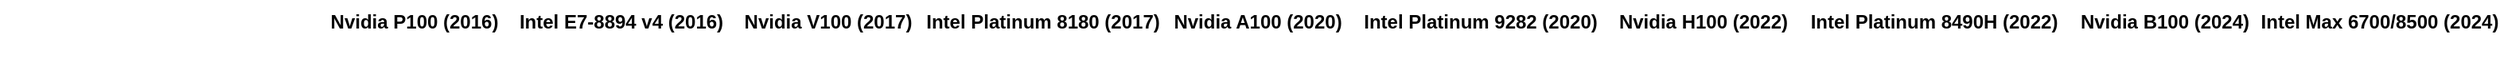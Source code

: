 <mxfile>
  <diagram id="Table1" name="2016-2024 GPU/CPU Table">
    <mxGraphModel dx="1200" dy="800" grid="1" gridSize="10" guides="1" tooltips="1" connect="1" arrows="1" fold="1" page="1" pageScale="1" pageWidth="850" pageHeight="1100" math="0" shadow="0">
      <root>
        <mxCell id="0"/>
        <mxCell id="1" parent="0"/>
        <!-- Column Headers -->
        <mxCell id="h0" value="" style="text;html=1;strokeColor=none;fillColor=none;" vertex="1" parent="1">
          <mxGeometry x="0" y="0" width="200" height="40" as="geometry"/>
        </mxCell>
        <mxCell id="h1" value="Nvidia P100 (2016)" style="text;html=1;fontSize=12;fontStyle=1;strokeColor=none;fillColor=none;align=center;" vertex="1" parent="1">
          <mxGeometry x="200" y="0" width="120" height="40" as="geometry"/>
        </mxCell>
        <mxCell id="h2" value="Intel E7-8894 v4 (2016)" style="text;html=1;fontSize=12;fontStyle=1;strokeColor=none;fillColor=none;align=center;" vertex="1" parent="1">
          <mxGeometry x="320" y="0" width="140" height="40" as="geometry"/>
        </mxCell>
        <mxCell id="h3" value="Nvidia V100 (2017)" style="text;html=1;fontSize=12;fontStyle=1;strokeColor=none;fillColor=none;align=center;" vertex="1" parent="1">
          <mxGeometry x="460" y="0" width="120" height="40" as="geometry"/>
        </mxCell>
        <mxCell id="h4" value="Intel Platinum 8180 (2017)" style="text;html=1;fontSize=12;fontStyle=1;strokeColor=none;fillColor=none;align=center;" vertex="1" parent="1">
          <mxGeometry x="580" y="0" width="150" height="40" as="geometry"/>
        </mxCell>
        <mxCell id="h5" value="Nvidia A100 (2020)" style="text;html=1;fontSize=12;fontStyle=1;strokeColor=none;fillColor=none;align=center;" vertex="1" parent="1">
          <mxGeometry x="730" y="0" width="120" height="40" as="geometry"/>
        </mxCell>
        <mxCell id="h6" value="Intel Platinum 9282 (2020)" style="text;html=1;fontSize=12;fontStyle=1;strokeColor=none;fillColor=none;align=center;" vertex="1" parent="1">
          <mxGeometry x="850" y="0" width="160" height="40" as="geometry"/>
        </mxCell>
        <mxCell id="h7" value="Nvidia H100 (2022)" style="text;html=1;fontSize=12;fontStyle=1;strokeColor=none;fillColor=none;align=center;" vertex="1" parent="1">
          <mxGeometry x="1010" y="0" width="120" height="40" as="geometry"/>
        </mxCell>
        <mxCell id="h8" value="Intel Platinum 8490H (2022)" style="text;html=1;fontSize=12;fontStyle=1;strokeColor=none;fillColor=none;align=center;" vertex="1" parent="1">
          <mxGeometry x="1130" y="0" width="170" height="40" as="geometry"/>
        </mxCell>
        <mxCell id="h9" value="Nvidia B100 (2024)" style="text;html=1;fontSize=12;fontStyle=1;strokeColor=none;fillColor=none;align=center;" vertex="1" parent="1">
          <mxGeometry x="1300" y="0" width="120" height="40" as="geometry"/>
        </mxCell>
        <mxCell id="h10" value="Intel Max 6700/8500 (2024)" style="text;html=1;fontSize=12;fontStyle=1;strokeColor=none;fillColor=none;align=center;" vertex="1" parent="1">
          <mxGeometry x="1420" y="0" width="150" height="40" as="geometry"/>
        </mxCell>
        <!-- Row Names -->
        <mxCell id="r1" value="<b>Cores</b>" style="text;html=1;fontSize=12;fontStyle=1;strokeColor=none;fillColor=none;" vertex="1" parent="1">
          <mxGeometry x="0" y="40" width="200" height="32" as="geometry"/>
        </mxCell>
        <mxCell id="r2" value="<b>Threads</b>" style="text;html=1;fontSize=12;fontStyle=1;strokeColor=none;fillColor=none;" vertex="1" parent="1">
          <mxGeometry x="0" y="72" width="200" height="32" as="geometry"/>
        </mxCell>
        <mxCell id="r3" value="<b>Peak INT32 TIPS</b>" style="text;html=1;fontSize=12;fontStyle=1;strokeColor=none;fillColor=none;" vertex="1" parent="1">
          <mxGeometry x="0" y="104" width="200" height="32" as="geometry"/>
        </mxCell>
        <mxCell id="r4" value="<b>Peak FP32 TFLOPS</b>" style="text;html=1;fontSize=12;fontStyle=1;strokeColor=none;fillColor=none;" vertex="1" parent="1">
          <mxGeometry x="0" y="136" width="200" height="32" as="geometry"/>
        </mxCell>
        <mxCell id="r5" value="<b>Peak FP64 TFLOPS</b>" style="text;html=1;fontSize=12;fontStyle=1;strokeColor=none;fillColor=none;" vertex="1" parent="1">
          <mxGeometry x="0" y="168" width="200" height="32" as="geometry"/>
        </mxCell>
        <mxCell id="r6" value="<b>Memory Bandwidth (GB/s)</b>" style="text;html=1;fontSize=12;fontStyle=1;strokeColor=none;fillColor=none;" vertex="1" parent="1">
          <mxGeometry x="0" y="200" width="200" height="32" as="geometry"/>
        </mxCell>
        <mxCell id="r7" value="<b>Approx. Cost (MSRP, USD)</b>" style="text;html=1;fontSize=12;fontStyle=1;strokeColor=none;fillColor=none;" vertex="1" parent="1">
          <mxGeometry x="0" y="232" width="200" height="32" as="geometry"/>
        </mxCell>
        <mxCell id="r8" value="<b>Peak Power (W)</b>" style="text;html=1;fontSize=12;fontStyle=1;strokeColor=none;fillColor=none;" vertex="1" parent="1">
          <mxGeometry x="0" y="264" width="200" height="32" as="geometry"/>
        </mxCell>
        <!-- Table Cells -->
        <!-- Row 1: Cores -->
        <mxCell id="c11" value="3,584" style="text;html=1;" vertex="1" parent="1"><mxGeometry x="200" y="40" width="120" height="32" as="geometry"/></mxCell>
        <mxCell id="c12" value="24" style="text;html=1;" vertex="1" parent="1"><mxGeometry x="320" y="40" width="140" height="32" as="geometry"/></mxCell>
        <mxCell id="c13" value="5,120" style="text;html=1;" vertex="1" parent="1"><mxGeometry x="460" y="40" width="120" height="32" as="geometry"/></mxCell>
        <mxCell id="c14" value="28" style="text;html=1;" vertex="1" parent="1"><mxGeometry x="580" y="40" width="150" height="32" as="geometry"/></mxCell>
        <mxCell id="c15" value="6,912" style="text;html=1;" vertex="1" parent="1"><mxGeometry x="730" y="40" width="120" height="32" as="geometry"/></mxCell>
        <mxCell id="c16" value="56" style="text;html=1;" vertex="1" parent="1"><mxGeometry x="850" y="40" width="160" height="32" as="geometry"/></mxCell>
        <mxCell id="c17" value="14,592" style="text;html=1;" vertex="1" parent="1"><mxGeometry x="1010" y="40" width="120" height="32" as="geometry"/></mxCell>
        <mxCell id="c18" value="60" style="text;html=1;" vertex="1" parent="1"><mxGeometry x="1130" y="40" width="170" height="32" as="geometry"/></mxCell>
        <mxCell id="c19" value="16,384" style="text;html=1;" vertex="1" parent="1"><mxGeometry x="1300" y="40" width="120" height="32" as="geometry"/></mxCell>
        <mxCell id="c110" value="128" style="text;html=1;" vertex="1" parent="1"><mxGeometry x="1420" y="40" width="150" height="32" as="geometry"/></mxCell>
        <!-- Row 2: Threads -->
        <mxCell id="c21" value="-" style="text;html=1;" vertex="1" parent="1"><mxGeometry x="200" y="72" width="120" height="32" as="geometry"/></mxCell>
        <mxCell id="c22" value="48" style="text;html=1;" vertex="1" parent="1"><mxGeometry x="320" y="72" width="140" height="32" as="geometry"/></mxCell>
        <mxCell id="c23" value="-" style="text;html=1;" vertex="1" parent="1"><mxGeometry x="460" y="72" width="120" height="32" as="geometry"/></mxCell>
        <mxCell id="c24" value="56" style="text;html=1;" vertex="1" parent="1"><mxGeometry x="580" y="72" width="150" height="32" as="geometry"/></mxCell>
        <mxCell id="c25" value="-" style="text;html=1;" vertex="1" parent="1"><mxGeometry x="730" y="72" width="120" height="32" as="geometry"/></mxCell>
        <mxCell id="c26" value="112" style="text;html=1;" vertex="1" parent="1"><mxGeometry x="850" y="72" width="160" height="32" as="geometry"/></mxCell>
        <mxCell id="c27" value="-" style="text;html=1;" vertex="1" parent="1"><mxGeometry x="1010" y="72" width="120" height="32" as="geometry"/></mxCell>
        <mxCell id="c28" value="120" style="text;html=1;" vertex="1" parent="1"><mxGeometry x="1130" y="72" width="170" height="32" as="geometry"/></mxCell>
        <mxCell id="c29" value="-" style="text;html=1;" vertex="1" parent="1"><mxGeometry x="1300" y="72" width="120" height="32" as="geometry"/></mxCell>
        <mxCell id="c210" value="128" style="text;html=1;" vertex="1" parent="1"><mxGeometry x="1420" y="72" width="150" height="32" as="geometry"/></mxCell>
        <!-- Row 3: Peak INT32 TIPS -->
        <mxCell id="c31" value="10.6" style="text;html=1;" vertex="1" parent="1"><mxGeometry x="200" y="104" width="120" height="32" as="geometry"/></mxCell>
        <mxCell id="c32" value="0.34" style="text;html=1;" vertex="1" parent="1"><mxGeometry x="320" y="104" width="140" height="32" as="geometry"/></mxCell>
        <mxCell id="c33" value="15.7" style="text;html=1;" vertex="1" parent="1"><mxGeometry x="460" y="104" width="120" height="32" as="geometry"/></mxCell>
        <mxCell id="c34" value="2.2" style="text;html=1;" vertex="1" parent="1"><mxGeometry x="580" y="104" width="150" height="32" as="geometry"/></mxCell>
        <mxCell id="c35" value="19.5" style="text;html=1;" vertex="1" parent="1"><mxGeometry x="730" y="104" width="120" height="32" as="geometry"/></mxCell>
        <mxCell id="c36" value="8.9" style="text;html=1;" vertex="1" parent="1"><mxGeometry x="850" y="104" width="160" height="32" as="geometry"/></mxCell>
        <mxCell id="c37" value="40" style="text;html=1;" vertex="1" parent="1"><mxGeometry x="1010" y="104" width="120" height="32" as="geometry"/></mxCell>
        <mxCell id="c38" value="13" style="text;html=1;" vertex="1" parent="1"><mxGeometry x="1130" y="104" width="170" height="32" as="geometry"/></mxCell>
        <mxCell id="c39" value="41" style="text;html=1;" vertex="1" parent="1"><mxGeometry x="1300" y="104" width="120" height="32" as="geometry"/></mxCell>
        <mxCell id="c310" value="24" style="text;html=1;" vertex="1" parent="1"><mxGeometry x="1420" y="104" width="150" height="32" as="geometry"/></mxCell>
        <!-- Row 4: Peak FP32 TFLOPS -->
        <mxCell id="c41" value="10.6" style="text;html=1;" vertex="1" parent="1"><mxGeometry x="200" y="136" width="120" height="32" as="geometry"/></mxCell>
        <mxCell id="c42" value="0.03" style="text;html=1;" vertex="1" parent="1"><mxGeometry x="320" y="136" width="140" height="32" as="geometry"/></mxCell>
        <mxCell id="c43" value="15.7" style="text;html=1;" vertex="1" parent="1"><mxGeometry x="460" y="136" width="120" height="32" as="geometry"/></mxCell>
        <mxCell id="c44" value="0.04" style="text;html=1;" vertex="1" parent="1"><mxGeometry x="580" y="136" width="150" height="32" as="geometry"/></mxCell>
        <mxCell id="c45" value="19.5" style="text;html=1;" vertex="1" parent="1"><mxGeometry x="730" y="136" width="120" height="32" as="geometry"/></mxCell>
        <mxCell id="c46" value="0.075" style="text;html=1;" vertex="1" parent="1"><mxGeometry x="850" y="136" width="160" height="32" as="geometry"/></mxCell>
        <mxCell id="c47" value="39" style="text;html=1;" vertex="1" parent="1"><mxGeometry x="1010" y="136" width="120" height="32" as="geometry"/></mxCell>
        <mxCell id="c48" value="0.11" style="text;html=1;" vertex="1" parent="1"><mxGeometry x="1130" y="136" width="170" height="32" as="geometry"/></mxCell>
        <mxCell id="c49" value="39.9" style="text;html=1;" vertex="1" parent="1"><mxGeometry x="1300" y="136" width="120" height="32" as="geometry"/></mxCell>
        <mxCell id="c410" value="0.23" style="text;html=1;" vertex="1" parent="1"><mxGeometry x="1420" y="136" width="150" height="32" as="geometry"/></mxCell>
        <!-- Row 5: Peak FP64 TFLOPS -->
        <mxCell id="c51" value="5.3" style="text;html=1;" vertex="1" parent="1"><mxGeometry x="200" y="168" width="120" height="32" as="geometry"/></mxCell>
        <mxCell id="c52" value="0.03" style="text;html=1;" vertex="1" parent="1"><mxGeometry x="320" y="168" width="140" height="32" as="geometry"/></mxCell>
        <mxCell id="c53" value="7.8" style="text;html=1;" vertex="1" parent="1"><mxGeometry x="460" y="168" width="120" height="32" as="geometry"/></mxCell>
        <mxCell id="c54" value="0.04" style="text;html=1;" vertex="1" parent="1"><mxGeometry x="580" y="168" width="150" height="32" as="geometry"/></mxCell>
        <mxCell id="c55" value="9.7" style="text;html=1;" vertex="1" parent="1"><mxGeometry x="730" y="168" width="120" height="32" as="geometry"/></mxCell>
        <mxCell id="c56" value="0.075" style="text;html=1;" vertex="1" parent="1"><mxGeometry x="850" y="168" width="160" height="32" as="geometry"/></mxCell>
        <mxCell id="c57" value="19.5" style="text;html=1;" vertex="1" parent="1"><mxGeometry x="1010" y="168" width="120" height="32" as="geometry"/></mxCell>
        <mxCell id="c58" value="0.11" style="text;html=1;" vertex="1" parent="1"><mxGeometry x="1130" y="168" width="170" height="32" as="geometry"/></mxCell>
        <mxCell id="c59" value="19.7" style="text;html=1;" vertex="1" parent="1"><mxGeometry x="1300" y="168" width="120" height="32" as="geometry"/></mxCell>
        <mxCell id="c510" value="0.23" style="text;html=1;" vertex="1" parent="1"><mxGeometry x="1420" y="168" width="150" height="32" as="geometry"/></mxCell>
        <!-- Row 6: Memory Bandwidth (GB/s) -->
        <mxCell id="c61" value="732" style="text;html=1;" vertex="1" parent="1"><mxGeometry x="200" y="200" width="120" height="32" as="geometry"/></mxCell>
        <mxCell id="c62" value="115" style="text;html=1;" vertex="1" parent="1"><mxGeometry x="320" y="200" width="140" height="32" as="geometry"/></mxCell>
        <mxCell id="c63" value="900" style="text;html=1;" vertex="1" parent="1"><mxGeometry x="460" y="200" width="120" height="32" as="geometry"/></mxCell>
        <mxCell id="c64" value="134" style="text;html=1;" vertex="1" parent="1"><mxGeometry x="580" y="200" width="150" height="32" as="geometry"/></mxCell>
        <mxCell id="c65" value="1,600" style="text;html=1;" vertex="1" parent="1"><mxGeometry x="730" y="200" width="120" height="32" as="geometry"/></mxCell>
        <mxCell id="c66" value="400" style="text;html=1;" vertex="1" parent="1"><mxGeometry x="850" y="200" width="160" height="32" as="geometry"/></mxCell>
        <mxCell id="c67" value="3,350" style="text;html=1;" vertex="1" parent="1"><mxGeometry x="1010" y="200" width="120" height="32" as="geometry"/></mxCell>
        <mxCell id="c68" value="460" style="text;html=1;" vertex="1" parent="1"><mxGeometry x="1130" y="200" width="170" height="32" as="geometry"/></mxCell>
        <mxCell id="c69" value="3,900" style="text;html=1;" vertex="1" parent="1"><mxGeometry x="1300" y="200" width="120" height="32" as="geometry"/></mxCell>
        <mxCell id="c610" value="480" style="text;html=1;" vertex="1" parent="1"><mxGeometry x="1420" y="200" width="150" height="32" as="geometry"/></mxCell>
        <!-- Row 7: Approx. Cost (MSRP, USD) -->
        <mxCell id="c71" value="~9,000" style="text;html=1;" vertex="1" parent="1"><mxGeometry x="200" y="232" width="120" height="32" as="geometry"/></mxCell>
        <mxCell id="c72" value="~7,500" style="text;html=1;" vertex="1" parent="1"><mxGeometry x="320" y="232" width="140" height="32" as="geometry"/></mxCell>
        <mxCell id="c73" value="~10,000–12,000" style="text;html=1;" vertex="1" parent="1"><mxGeometry x="460" y="232" width="120" height="32" as="geometry"/></mxCell>
        <mxCell id="c74" value="~10,000" style="text;html=1;" vertex="1" parent="1"><mxGeometry x="580" y="232" width="150" height="32" as="geometry"/></mxCell>
        <mxCell id="c75" value="~11,000–15,000" style="text;html=1;" vertex="1" parent="1"><mxGeometry x="730" y="232" width="120" height="32" as="geometry"/></mxCell>
        <mxCell id="c76" value="~25,000" style="text;html=1;" vertex="1" parent="1"><mxGeometry x="850" y="232" width="160" height="32" as="geometry"/></mxCell>
        <mxCell id="c77" value="~35,000–40,000" style="text;html=1;" vertex="1" parent="1"><mxGeometry x="1010" y="232" width="120" height="32" as="geometry"/></mxCell>
        <mxCell id="c78" value="~11,000" style="text;html=1;" vertex="1" parent="1"><mxGeometry x="1130" y="232" width="170" height="32" as="geometry"/></mxCell>
        <mxCell id="c79" value="~30,000–40,000*" style="text;html=1;" vertex="1" parent="1"><mxGeometry x="1300" y="232" width="120" height="32" as="geometry"/></mxCell>
        <mxCell id="c710" value="~10,000–14,000" style="text;html=1;" vertex="1" parent="1"><mxGeometry x="1420" y="232" width="150" height="32" as="geometry"/></mxCell>
        <!-- Row 8: Peak Power (W) -->
        <mxCell id="c81" value="300" style="text;html=1;" vertex="1" parent="1"><mxGeometry x="200" y="264" width="120" height="32" as="geometry"/></mxCell>
        <mxCell id="c82" value="165" style="text;html=1;" vertex="1" parent="1"><mxGeometry x="320" y="264" width="140" height="32" as="geometry"/></mxCell>
        <mxCell id="c83" value="300" style="text;html=1;" vertex="1" parent="1"><mxGeometry x="460" y="264" width="120" height="32" as="geometry"/></mxCell>
        <mxCell id="c84" value="205" style="text;html=1;" vertex="1" parent="1"><mxGeometry x="580" y="264" width="150" height="32" as="geometry"/></mxCell>
        <mxCell id="c85" value="400" style="text;html=1;" vertex="1" parent="1"><mxGeometry x="730" y="264" width="120" height="32" as="geometry"/></mxCell>
        <mxCell id="c86" value="400" style="text;html=1;" vertex="1" parent="1"><mxGeometry x="850" y="264" width="160" height="32" as="geometry"/></mxCell>
        <mxCell id="c87" value="700" style="text;html=1;" vertex="1" parent="1"><mxGeometry x="1010" y="264" width="120" height="32" as="geometry"/></mxCell>
        <mxCell id="c88" value="350" style="text;html=1;" vertex="1" parent="1"><mxGeometry x="1130" y="264" width="170" height="32" as="geometry"/></mxCell>
        <mxCell id="c89" value="700" style="text;html=1;" vertex="1" parent="1"><mxGeometry x="1300" y="264" width="120" height="32" as="geometry"/></mxCell>
        <mxCell id="c810" value="350" style="text;html=1;" vertex="1" parent="1"><mxGeometry x="1420" y="264" width="150" height="32" as="geometry"/></mxCell>
      </root>
    </mxGraphModel>
  </diagram>
</mxfile>
